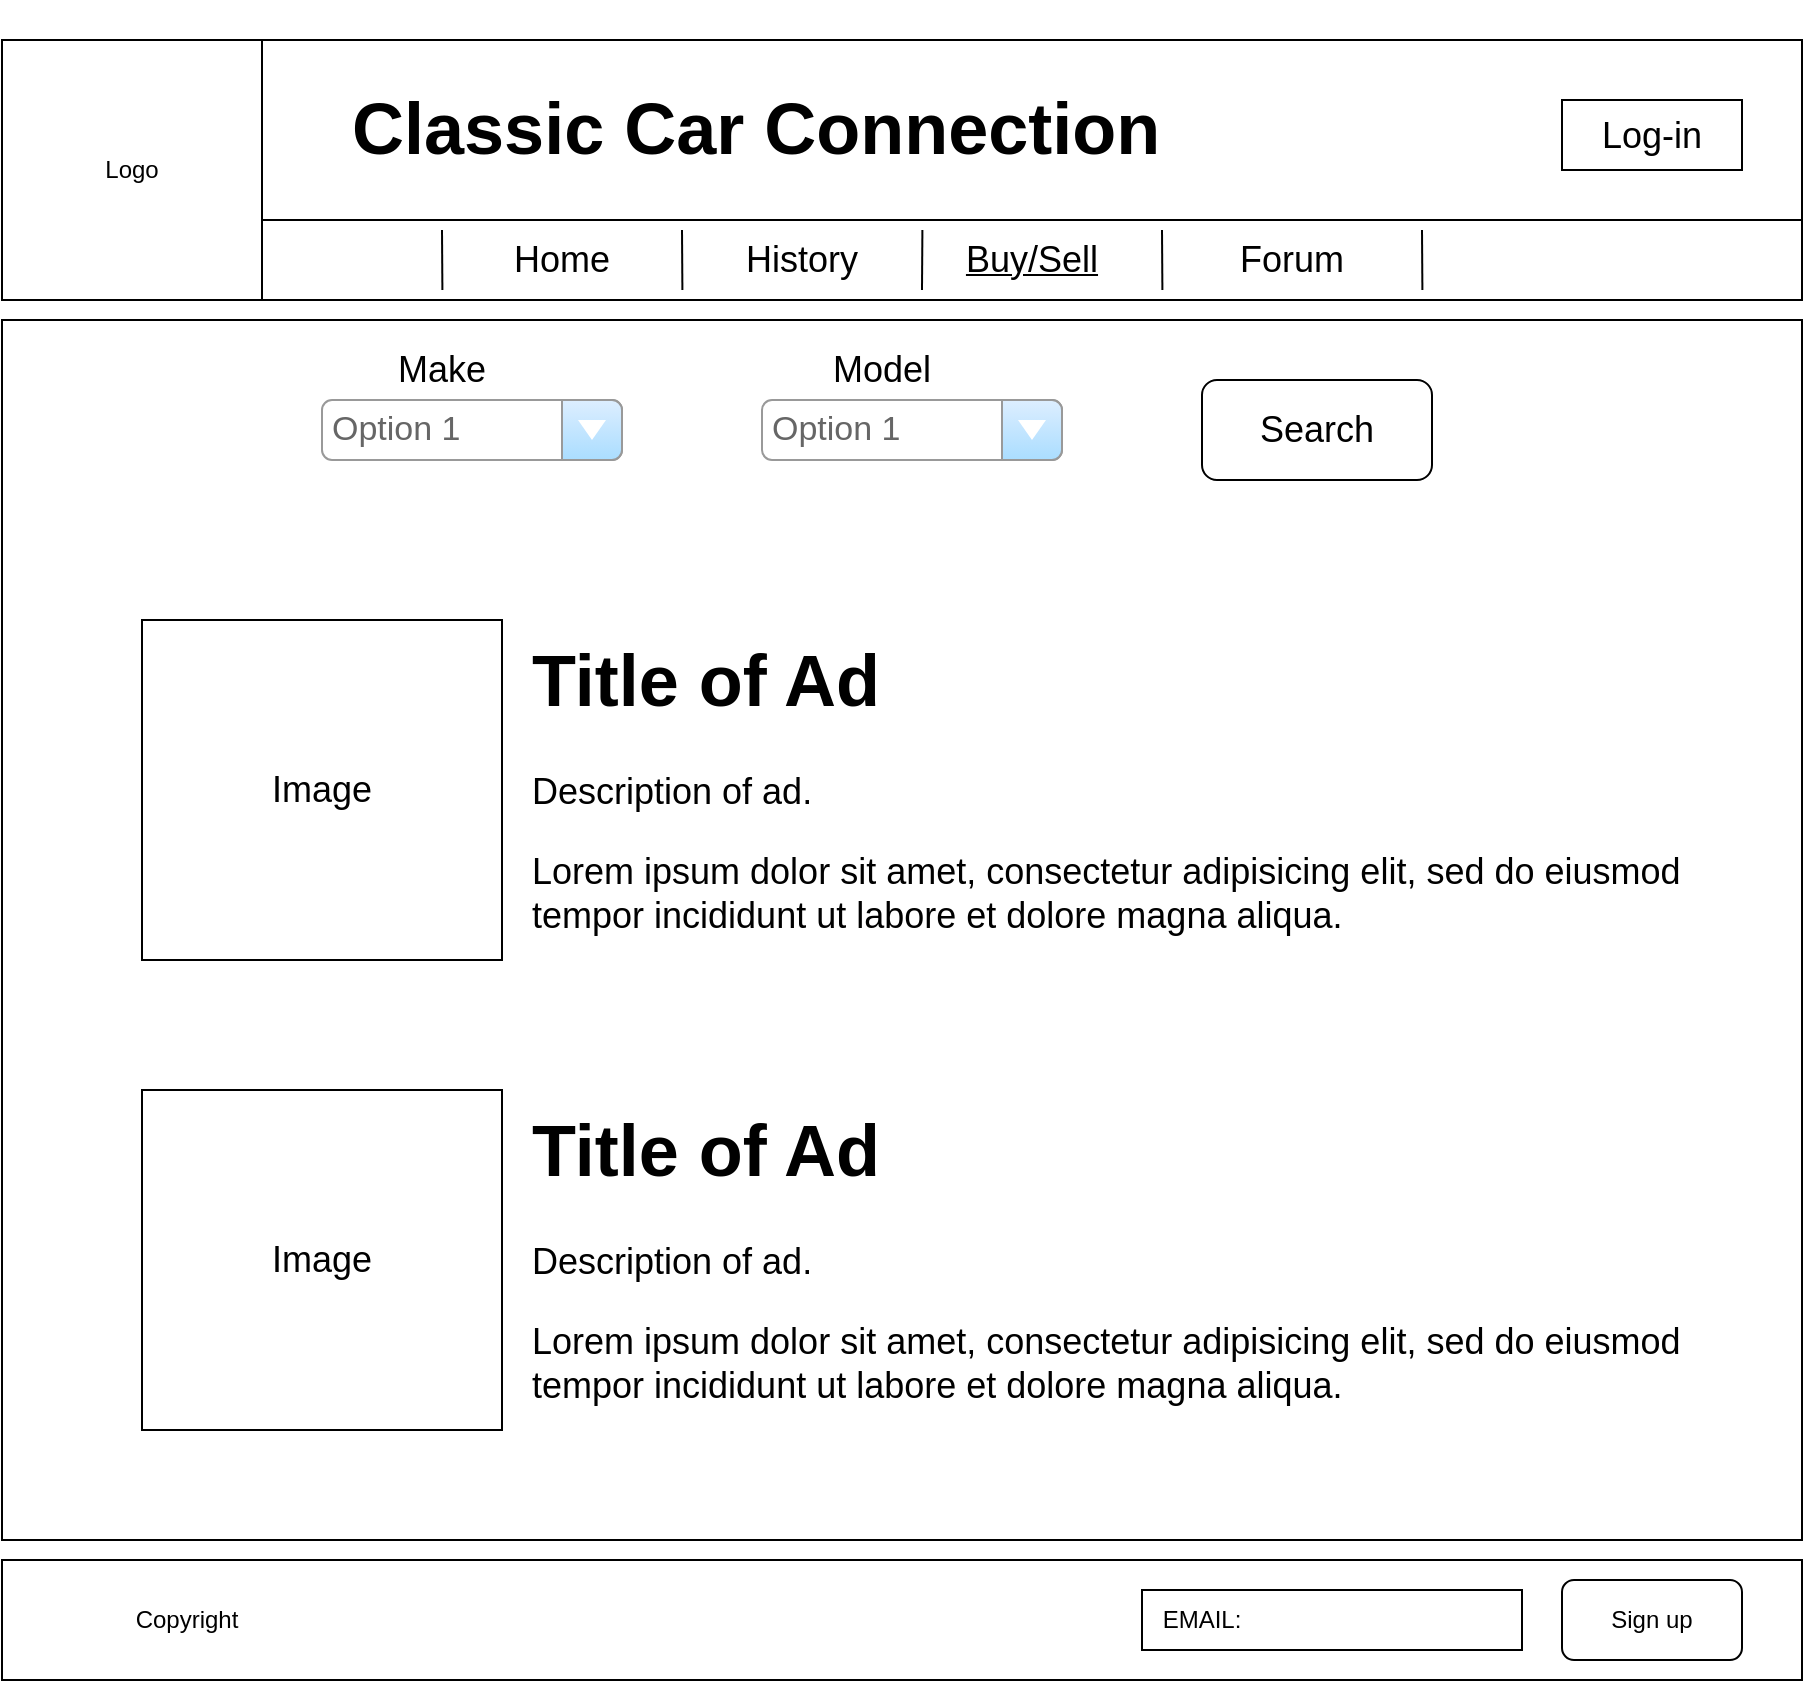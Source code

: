 <mxfile version="15.7.3" type="device"><diagram name="Page-1" id="2cc2dc42-3aac-f2a9-1cec-7a8b7cbee084"><mxGraphModel dx="1038" dy="1397" grid="1" gridSize="10" guides="1" tooltips="1" connect="1" arrows="1" fold="1" page="1" pageScale="1" pageWidth="1100" pageHeight="850" background="none" math="0" shadow="0"><root><mxCell id="0"/><mxCell id="1" parent="0"/><mxCell id="WqVAV-14SNkskrREujGX-28" value="" style="rounded=0;whiteSpace=wrap;html=1;fontSize=18;" parent="1" vertex="1"><mxGeometry x="10" y="-690" width="900" height="610" as="geometry"/></mxCell><mxCell id="WqVAV-14SNkskrREujGX-1" value="" style="rounded=0;whiteSpace=wrap;html=1;" parent="1" vertex="1"><mxGeometry x="10" y="-740" width="900" height="40" as="geometry"/></mxCell><mxCell id="WqVAV-14SNkskrREujGX-2" value="" style="rounded=0;whiteSpace=wrap;html=1;" parent="1" vertex="1"><mxGeometry x="10" y="-830" width="900" height="90" as="geometry"/></mxCell><mxCell id="WqVAV-14SNkskrREujGX-3" value="" style="whiteSpace=wrap;html=1;aspect=fixed;" parent="1" vertex="1"><mxGeometry x="10" y="-830" width="130" height="130" as="geometry"/></mxCell><mxCell id="WqVAV-14SNkskrREujGX-5" value="Logo" style="text;html=1;strokeColor=none;fillColor=none;align=center;verticalAlign=middle;whiteSpace=wrap;rounded=0;" parent="1" vertex="1"><mxGeometry x="45" y="-780" width="60" height="30" as="geometry"/></mxCell><mxCell id="WqVAV-14SNkskrREujGX-17" value="History" style="text;html=1;strokeColor=none;fillColor=none;align=center;verticalAlign=middle;whiteSpace=wrap;rounded=0;fontSize=18;" parent="1" vertex="1"><mxGeometry x="360" y="-735" width="100" height="30" as="geometry"/></mxCell><mxCell id="WqVAV-14SNkskrREujGX-18" value="&lt;u&gt;Buy/Sell&lt;/u&gt;" style="text;html=1;strokeColor=none;fillColor=none;align=center;verticalAlign=middle;whiteSpace=wrap;rounded=0;fontSize=18;" parent="1" vertex="1"><mxGeometry x="470" y="-735" width="110" height="30" as="geometry"/></mxCell><mxCell id="WqVAV-14SNkskrREujGX-19" value="Home" style="text;html=1;strokeColor=none;fillColor=none;align=center;verticalAlign=middle;whiteSpace=wrap;rounded=0;fontSize=18;" parent="1" vertex="1"><mxGeometry x="240" y="-735" width="100" height="30" as="geometry"/></mxCell><mxCell id="WqVAV-14SNkskrREujGX-22" value="" style="endArrow=none;html=1;rounded=0;fontSize=18;exitX=0.378;exitY=0.875;exitDx=0;exitDy=0;exitPerimeter=0;" parent="1" source="WqVAV-14SNkskrREujGX-1" edge="1"><mxGeometry width="50" height="50" relative="1" as="geometry"><mxPoint x="300" y="-685" as="sourcePoint"/><mxPoint x="350" y="-735" as="targetPoint"/><Array as="points"/></mxGeometry></mxCell><mxCell id="WqVAV-14SNkskrREujGX-23" value="" style="endArrow=none;html=1;rounded=0;fontSize=18;exitX=0.378;exitY=0.875;exitDx=0;exitDy=0;exitPerimeter=0;entryX=0;entryY=1;entryDx=0;entryDy=0;" parent="1" target="WqVAV-14SNkskrREujGX-18" edge="1"><mxGeometry width="50" height="50" relative="1" as="geometry"><mxPoint x="470.2" y="-735" as="sourcePoint"/><mxPoint x="470" y="-710" as="targetPoint"/><Array as="points"/></mxGeometry></mxCell><mxCell id="WqVAV-14SNkskrREujGX-24" value="" style="endArrow=none;html=1;rounded=0;fontSize=18;exitX=0.378;exitY=0.875;exitDx=0;exitDy=0;exitPerimeter=0;" parent="1" edge="1"><mxGeometry width="50" height="50" relative="1" as="geometry"><mxPoint x="230.2" y="-705" as="sourcePoint"/><mxPoint x="230" y="-735" as="targetPoint"/><Array as="points"/></mxGeometry></mxCell><mxCell id="WqVAV-14SNkskrREujGX-25" value="" style="endArrow=none;html=1;rounded=0;fontSize=18;exitX=0.378;exitY=0.875;exitDx=0;exitDy=0;exitPerimeter=0;" parent="1" edge="1"><mxGeometry width="50" height="50" relative="1" as="geometry"><mxPoint x="590.2" y="-705" as="sourcePoint"/><mxPoint x="590" y="-735" as="targetPoint"/><Array as="points"/></mxGeometry></mxCell><mxCell id="WqVAV-14SNkskrREujGX-32" value="&lt;h1&gt;&lt;font style=&quot;font-size: 36px&quot;&gt;Classic Car Connection&lt;/font&gt;&lt;/h1&gt;" style="text;html=1;strokeColor=none;fillColor=none;spacing=5;spacingTop=-20;whiteSpace=wrap;overflow=hidden;rounded=0;fontSize=24;" parent="1" vertex="1"><mxGeometry x="180" y="-840" width="600" height="80" as="geometry"/></mxCell><mxCell id="WqVAV-14SNkskrREujGX-36" value="" style="rounded=0;whiteSpace=wrap;html=1;fontSize=18;" parent="1" vertex="1"><mxGeometry x="10" y="-70" width="900" height="60" as="geometry"/></mxCell><mxCell id="c9CSNo5MI59wLK1kXZgf-6" value="Forum" style="text;html=1;strokeColor=none;fillColor=none;align=center;verticalAlign=middle;whiteSpace=wrap;rounded=0;fontSize=18;" parent="1" vertex="1"><mxGeometry x="600" y="-735" width="110" height="30" as="geometry"/></mxCell><mxCell id="c9CSNo5MI59wLK1kXZgf-7" value="" style="endArrow=none;html=1;rounded=0;fontSize=18;exitX=0.378;exitY=0.875;exitDx=0;exitDy=0;exitPerimeter=0;" parent="1" edge="1"><mxGeometry width="50" height="50" relative="1" as="geometry"><mxPoint x="720.2" y="-705" as="sourcePoint"/><mxPoint x="720" y="-735" as="targetPoint"/><Array as="points"/></mxGeometry></mxCell><mxCell id="c9CSNo5MI59wLK1kXZgf-45" value="" style="rounded=0;whiteSpace=wrap;html=1;fontSize=18;" parent="1" vertex="1"><mxGeometry x="790" y="-800" width="90" height="35" as="geometry"/></mxCell><mxCell id="c9CSNo5MI59wLK1kXZgf-39" value="Log-in" style="text;html=1;strokeColor=none;fillColor=none;align=center;verticalAlign=middle;whiteSpace=wrap;rounded=0;fontSize=18;" parent="1" vertex="1"><mxGeometry x="790" y="-797.5" width="90" height="30" as="geometry"/></mxCell><mxCell id="a_HMki62IAwMK6l8Lb-S-2" value="Copyright" style="text;html=1;strokeColor=none;fillColor=none;align=center;verticalAlign=middle;whiteSpace=wrap;rounded=0;" parent="1" vertex="1"><mxGeometry x="35" y="-55" width="135" height="30" as="geometry"/></mxCell><mxCell id="a_HMki62IAwMK6l8Lb-S-3" value="" style="rounded=0;whiteSpace=wrap;html=1;" parent="1" vertex="1"><mxGeometry x="580" y="-55" width="190" height="30" as="geometry"/></mxCell><mxCell id="a_HMki62IAwMK6l8Lb-S-4" value="EMAIL:" style="text;html=1;strokeColor=none;fillColor=none;align=center;verticalAlign=middle;whiteSpace=wrap;rounded=0;" parent="1" vertex="1"><mxGeometry x="580" y="-55" width="60" height="30" as="geometry"/></mxCell><mxCell id="a_HMki62IAwMK6l8Lb-S-5" value="" style="rounded=1;whiteSpace=wrap;html=1;" parent="1" vertex="1"><mxGeometry x="790" y="-60" width="90" height="40" as="geometry"/></mxCell><mxCell id="a_HMki62IAwMK6l8Lb-S-6" value="Sign up" style="text;html=1;strokeColor=none;fillColor=none;align=center;verticalAlign=middle;whiteSpace=wrap;rounded=0;" parent="1" vertex="1"><mxGeometry x="805" y="-55" width="60" height="30" as="geometry"/></mxCell><mxCell id="gYy60TSDpFVraoKXNdeY-1" value="Option 1" style="strokeWidth=1;shadow=0;dashed=0;align=center;html=1;shape=mxgraph.mockup.forms.comboBox;strokeColor=#999999;fillColor=#ddeeff;align=left;fillColor2=#aaddff;mainText=;fontColor=#666666;fontSize=17;spacingLeft=3;" vertex="1" parent="1"><mxGeometry x="170" y="-650" width="150" height="30" as="geometry"/></mxCell><mxCell id="gYy60TSDpFVraoKXNdeY-2" value="Make" style="text;html=1;strokeColor=none;fillColor=none;align=center;verticalAlign=middle;whiteSpace=wrap;rounded=0;fontSize=18;" vertex="1" parent="1"><mxGeometry x="170" y="-680" width="120" height="30" as="geometry"/></mxCell><mxCell id="gYy60TSDpFVraoKXNdeY-3" value="Option 1" style="strokeWidth=1;shadow=0;dashed=0;align=center;html=1;shape=mxgraph.mockup.forms.comboBox;strokeColor=#999999;fillColor=#ddeeff;align=left;fillColor2=#aaddff;mainText=;fontColor=#666666;fontSize=17;spacingLeft=3;" vertex="1" parent="1"><mxGeometry x="390" y="-650" width="150" height="30" as="geometry"/></mxCell><mxCell id="gYy60TSDpFVraoKXNdeY-4" value="Model" style="text;html=1;strokeColor=none;fillColor=none;align=center;verticalAlign=middle;whiteSpace=wrap;rounded=0;fontSize=18;" vertex="1" parent="1"><mxGeometry x="390" y="-680" width="120" height="30" as="geometry"/></mxCell><mxCell id="gYy60TSDpFVraoKXNdeY-5" value="" style="rounded=1;whiteSpace=wrap;html=1;fontSize=18;" vertex="1" parent="1"><mxGeometry x="610" y="-660" width="115" height="50" as="geometry"/></mxCell><mxCell id="gYy60TSDpFVraoKXNdeY-20" value="Search" style="text;html=1;strokeColor=none;fillColor=none;align=center;verticalAlign=middle;whiteSpace=wrap;rounded=0;fontSize=18;" vertex="1" parent="1"><mxGeometry x="625" y="-650" width="85" height="30" as="geometry"/></mxCell><mxCell id="gYy60TSDpFVraoKXNdeY-21" value="&lt;h1&gt;Title of Ad&lt;/h1&gt;&lt;p&gt;Description of ad.&lt;/p&gt;&lt;p&gt;Lorem ipsum dolor sit amet, consectetur adipisicing elit, sed do eiusmod tempor incididunt ut labore et dolore magna aliqua.&lt;br&gt;&lt;/p&gt;&lt;p&gt;&lt;br&gt;&lt;/p&gt;" style="text;html=1;strokeColor=none;fillColor=none;spacing=5;spacingTop=-20;whiteSpace=wrap;overflow=hidden;rounded=0;fontSize=18;" vertex="1" parent="1"><mxGeometry x="270" y="-545" width="620" height="205" as="geometry"/></mxCell><mxCell id="gYy60TSDpFVraoKXNdeY-23" value="" style="rounded=0;whiteSpace=wrap;html=1;fontSize=18;" vertex="1" parent="1"><mxGeometry x="80" y="-540" width="180" height="170" as="geometry"/></mxCell><mxCell id="gYy60TSDpFVraoKXNdeY-24" value="&lt;h1&gt;Title of Ad&lt;/h1&gt;&lt;p&gt;Description of ad.&lt;/p&gt;&lt;p&gt;Lorem ipsum dolor sit amet, consectetur adipisicing elit, sed do eiusmod tempor incididunt ut labore et dolore magna aliqua.&lt;br&gt;&lt;/p&gt;&lt;p&gt;&lt;br&gt;&lt;/p&gt;" style="text;html=1;strokeColor=none;fillColor=none;spacing=5;spacingTop=-20;whiteSpace=wrap;overflow=hidden;rounded=0;fontSize=18;" vertex="1" parent="1"><mxGeometry x="270" y="-310" width="620" height="205" as="geometry"/></mxCell><mxCell id="gYy60TSDpFVraoKXNdeY-25" value="" style="rounded=0;whiteSpace=wrap;html=1;fontSize=18;" vertex="1" parent="1"><mxGeometry x="80" y="-305" width="180" height="170" as="geometry"/></mxCell><mxCell id="gYy60TSDpFVraoKXNdeY-26" value="Image" style="text;html=1;strokeColor=none;fillColor=none;align=center;verticalAlign=middle;whiteSpace=wrap;rounded=0;fontSize=18;" vertex="1" parent="1"><mxGeometry x="140" y="-470" width="60" height="30" as="geometry"/></mxCell><mxCell id="gYy60TSDpFVraoKXNdeY-29" value="Image" style="text;html=1;strokeColor=none;fillColor=none;align=center;verticalAlign=middle;whiteSpace=wrap;rounded=0;fontSize=18;" vertex="1" parent="1"><mxGeometry x="140" y="-235" width="60" height="30" as="geometry"/></mxCell></root></mxGraphModel></diagram></mxfile>
